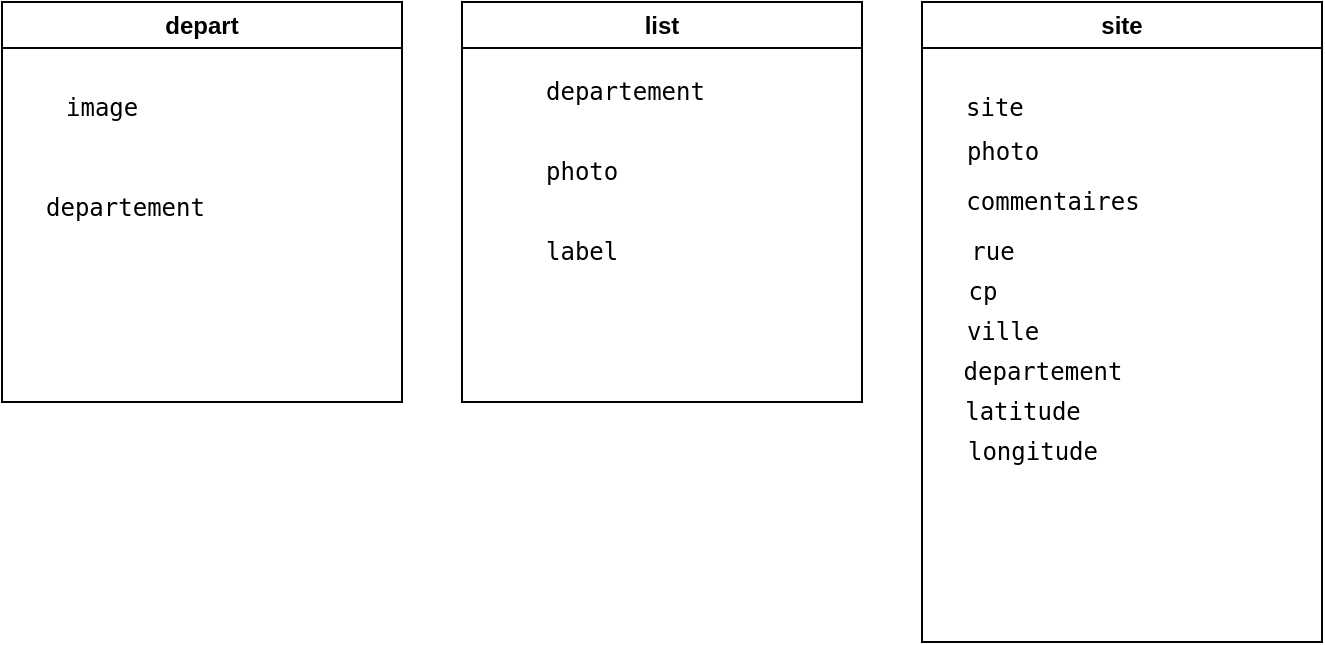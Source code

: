 <mxfile version="24.4.0" type="device">
  <diagram name="Page-1" id="QJE1guS3ePGycjtbNG2y">
    <mxGraphModel dx="954" dy="640" grid="1" gridSize="10" guides="1" tooltips="1" connect="1" arrows="1" fold="1" page="1" pageScale="1" pageWidth="827" pageHeight="1169" math="0" shadow="0">
      <root>
        <mxCell id="0" />
        <mxCell id="1" parent="0" />
        <mxCell id="K-_sYwtO5Q6kl31vPl8u-1" value="depart" style="swimlane;whiteSpace=wrap;html=1;" vertex="1" parent="1">
          <mxGeometry x="80" y="140" width="200" height="200" as="geometry" />
        </mxCell>
        <mxCell id="K-_sYwtO5Q6kl31vPl8u-2" value="list" style="swimlane;whiteSpace=wrap;html=1;" vertex="1" parent="1">
          <mxGeometry x="310" y="140" width="200" height="200" as="geometry" />
        </mxCell>
        <mxCell id="K-_sYwtO5Q6kl31vPl8u-7" value="&lt;pre style=&quot;&quot;&gt;label&lt;/pre&gt;" style="text;html=1;align=left;verticalAlign=middle;resizable=0;points=[];autosize=1;strokeColor=none;fillColor=none;" vertex="1" parent="K-_sYwtO5Q6kl31vPl8u-2">
          <mxGeometry x="40" y="100" width="60" height="50" as="geometry" />
        </mxCell>
        <mxCell id="K-_sYwtO5Q6kl31vPl8u-6" value="&lt;pre style=&quot;&quot;&gt;departement&lt;/pre&gt;" style="text;html=1;align=left;verticalAlign=middle;resizable=0;points=[];autosize=1;strokeColor=none;fillColor=none;" vertex="1" parent="K-_sYwtO5Q6kl31vPl8u-2">
          <mxGeometry x="40" y="20" width="100" height="50" as="geometry" />
        </mxCell>
        <mxCell id="K-_sYwtO5Q6kl31vPl8u-8" value="&lt;pre style=&quot;&quot;&gt;photo&lt;/pre&gt;" style="text;html=1;align=left;verticalAlign=middle;resizable=0;points=[];autosize=1;strokeColor=none;fillColor=none;" vertex="1" parent="K-_sYwtO5Q6kl31vPl8u-2">
          <mxGeometry x="40" y="60" width="60" height="50" as="geometry" />
        </mxCell>
        <mxCell id="K-_sYwtO5Q6kl31vPl8u-3" value="site" style="swimlane;whiteSpace=wrap;html=1;" vertex="1" parent="1">
          <mxGeometry x="540" y="140" width="200" height="320" as="geometry" />
        </mxCell>
        <mxCell id="K-_sYwtO5Q6kl31vPl8u-10" value="&lt;pre style=&quot;text-align: start;&quot;&gt;photo&lt;/pre&gt;" style="text;html=1;align=center;verticalAlign=middle;resizable=0;points=[];autosize=1;strokeColor=none;fillColor=none;" vertex="1" parent="K-_sYwtO5Q6kl31vPl8u-3">
          <mxGeometry x="10" y="50" width="60" height="50" as="geometry" />
        </mxCell>
        <mxCell id="K-_sYwtO5Q6kl31vPl8u-9" value="&lt;pre style=&quot;&quot;&gt;site&lt;/pre&gt;" style="text;html=1;align=left;verticalAlign=middle;resizable=0;points=[];autosize=1;strokeColor=none;fillColor=none;" vertex="1" parent="K-_sYwtO5Q6kl31vPl8u-3">
          <mxGeometry x="20" y="28" width="50" height="50" as="geometry" />
        </mxCell>
        <mxCell id="K-_sYwtO5Q6kl31vPl8u-11" value="&lt;pre style=&quot;text-align: start;&quot;&gt;commentaires&lt;/pre&gt;" style="text;html=1;align=center;verticalAlign=middle;resizable=0;points=[];autosize=1;strokeColor=none;fillColor=none;" vertex="1" parent="K-_sYwtO5Q6kl31vPl8u-3">
          <mxGeometry x="10" y="75" width="110" height="50" as="geometry" />
        </mxCell>
        <mxCell id="K-_sYwtO5Q6kl31vPl8u-12" value="&lt;pre style=&quot;text-align: start;&quot;&gt;rue&lt;/pre&gt;" style="text;html=1;align=center;verticalAlign=middle;resizable=0;points=[];autosize=1;strokeColor=none;fillColor=none;" vertex="1" parent="K-_sYwtO5Q6kl31vPl8u-3">
          <mxGeometry x="10" y="100" width="50" height="50" as="geometry" />
        </mxCell>
        <mxCell id="K-_sYwtO5Q6kl31vPl8u-13" value="&lt;pre style=&quot;text-align: start;&quot;&gt;cp&lt;/pre&gt;" style="text;html=1;align=center;verticalAlign=middle;resizable=0;points=[];autosize=1;strokeColor=none;fillColor=none;" vertex="1" parent="K-_sYwtO5Q6kl31vPl8u-3">
          <mxGeometry x="10" y="120" width="40" height="50" as="geometry" />
        </mxCell>
        <mxCell id="K-_sYwtO5Q6kl31vPl8u-14" value="&lt;pre style=&quot;text-align: start;&quot;&gt;ville&lt;/pre&gt;" style="text;html=1;align=center;verticalAlign=middle;resizable=0;points=[];autosize=1;strokeColor=none;fillColor=none;" vertex="1" parent="K-_sYwtO5Q6kl31vPl8u-3">
          <mxGeometry x="10" y="140" width="60" height="50" as="geometry" />
        </mxCell>
        <mxCell id="K-_sYwtO5Q6kl31vPl8u-15" value="&lt;pre style=&quot;text-align: start;&quot;&gt;departement&lt;/pre&gt;" style="text;html=1;align=center;verticalAlign=middle;resizable=0;points=[];autosize=1;strokeColor=none;fillColor=none;" vertex="1" parent="K-_sYwtO5Q6kl31vPl8u-3">
          <mxGeometry x="10" y="160" width="100" height="50" as="geometry" />
        </mxCell>
        <mxCell id="K-_sYwtO5Q6kl31vPl8u-16" value="&lt;pre style=&quot;text-align: start;&quot;&gt;latitude&lt;/pre&gt;" style="text;html=1;align=center;verticalAlign=middle;resizable=0;points=[];autosize=1;strokeColor=none;fillColor=none;" vertex="1" parent="K-_sYwtO5Q6kl31vPl8u-3">
          <mxGeometry x="10" y="180" width="80" height="50" as="geometry" />
        </mxCell>
        <mxCell id="K-_sYwtO5Q6kl31vPl8u-17" value="&lt;pre style=&quot;text-align: start;&quot;&gt;longitude&lt;/pre&gt;" style="text;html=1;align=center;verticalAlign=middle;resizable=0;points=[];autosize=1;strokeColor=none;fillColor=none;" vertex="1" parent="K-_sYwtO5Q6kl31vPl8u-3">
          <mxGeometry x="10" y="200" width="90" height="50" as="geometry" />
        </mxCell>
        <mxCell id="K-_sYwtO5Q6kl31vPl8u-4" value="&lt;pre style=&quot;&quot;&gt;image&lt;/pre&gt;" style="text;html=1;align=left;verticalAlign=middle;resizable=0;points=[];autosize=1;strokeColor=none;fillColor=none;" vertex="1" parent="1">
          <mxGeometry x="110" y="168" width="60" height="50" as="geometry" />
        </mxCell>
        <mxCell id="K-_sYwtO5Q6kl31vPl8u-5" value="&lt;pre style=&quot;&quot;&gt;departement&lt;/pre&gt;" style="text;html=1;align=left;verticalAlign=middle;resizable=0;points=[];autosize=1;strokeColor=none;fillColor=none;" vertex="1" parent="1">
          <mxGeometry x="100" y="218" width="100" height="50" as="geometry" />
        </mxCell>
      </root>
    </mxGraphModel>
  </diagram>
</mxfile>
